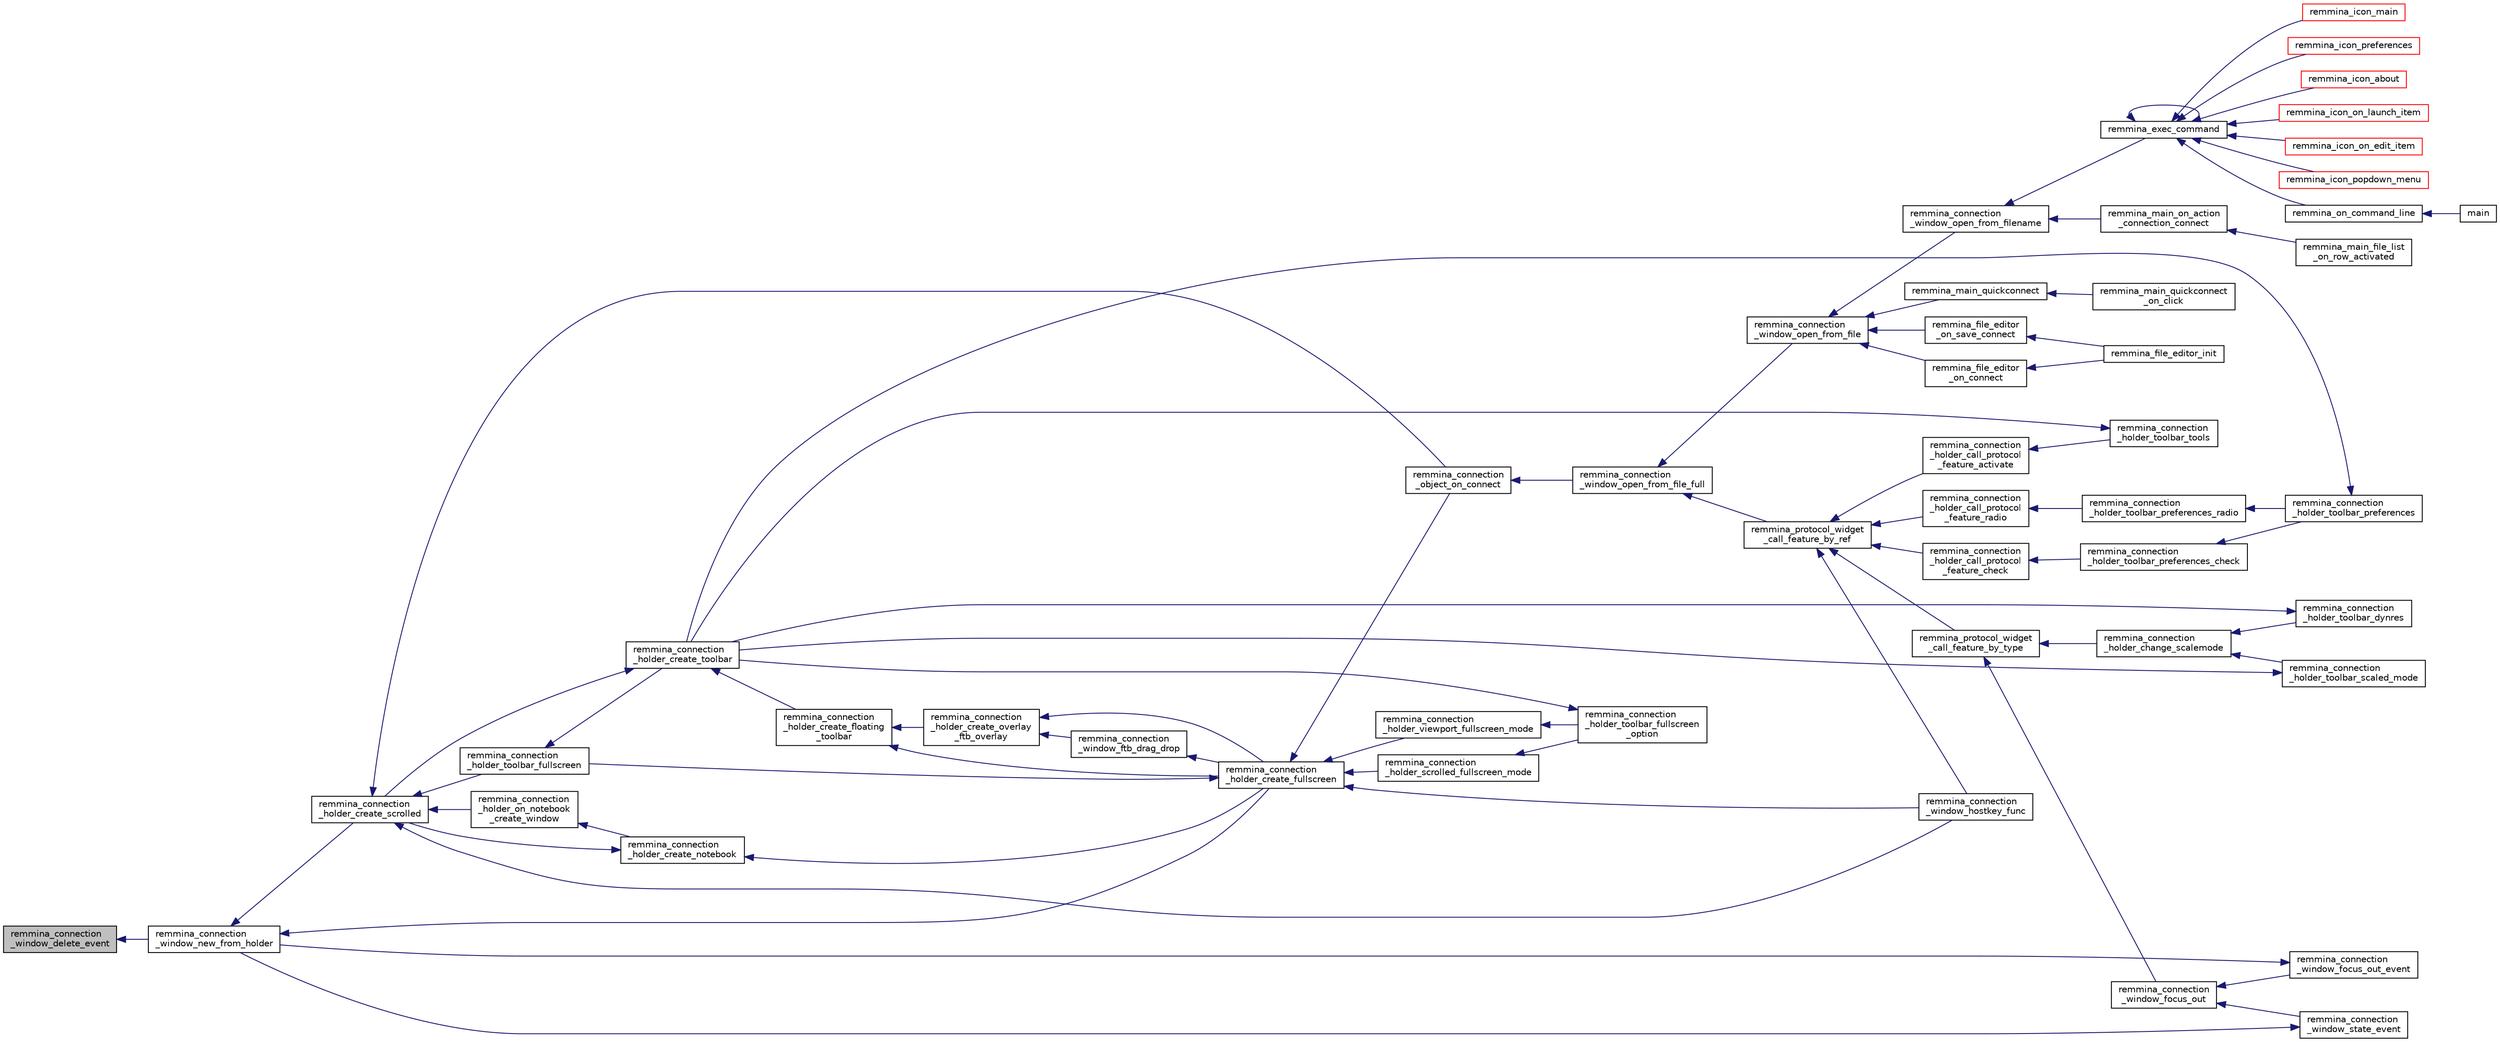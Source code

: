 digraph "remmina_connection_window_delete_event"
{
  edge [fontname="Helvetica",fontsize="10",labelfontname="Helvetica",labelfontsize="10"];
  node [fontname="Helvetica",fontsize="10",shape=record];
  rankdir="LR";
  Node12389 [label="remmina_connection\l_window_delete_event",height=0.2,width=0.4,color="black", fillcolor="grey75", style="filled", fontcolor="black"];
  Node12389 -> Node12390 [dir="back",color="midnightblue",fontsize="10",style="solid",fontname="Helvetica"];
  Node12390 [label="remmina_connection\l_window_new_from_holder",height=0.2,width=0.4,color="black", fillcolor="white", style="filled",URL="$remmina__connection__window_8c.html#a0ff4775a640861c11f2bc9f4e4680ed5"];
  Node12390 -> Node12391 [dir="back",color="midnightblue",fontsize="10",style="solid",fontname="Helvetica"];
  Node12391 [label="remmina_connection\l_holder_create_scrolled",height=0.2,width=0.4,color="black", fillcolor="white", style="filled",URL="$remmina__connection__window_8c.html#a57b3656c37df65d276ddd50a16906dc7"];
  Node12391 -> Node12392 [dir="back",color="midnightblue",fontsize="10",style="solid",fontname="Helvetica"];
  Node12392 [label="remmina_connection\l_holder_toolbar_fullscreen",height=0.2,width=0.4,color="black", fillcolor="white", style="filled",URL="$remmina__connection__window_8c.html#a02ac20f50f1b7b816bd7208127efdbee"];
  Node12392 -> Node12393 [dir="back",color="midnightblue",fontsize="10",style="solid",fontname="Helvetica"];
  Node12393 [label="remmina_connection\l_holder_create_toolbar",height=0.2,width=0.4,color="black", fillcolor="white", style="filled",URL="$remmina__connection__window_8c.html#af8138da72278e9e9000276e08a6fd984"];
  Node12393 -> Node12394 [dir="back",color="midnightblue",fontsize="10",style="solid",fontname="Helvetica"];
  Node12394 [label="remmina_connection\l_holder_create_floating\l_toolbar",height=0.2,width=0.4,color="black", fillcolor="white", style="filled",URL="$remmina__connection__window_8c.html#a967dca6c1876afc3e6bcb763f9709d43"];
  Node12394 -> Node12395 [dir="back",color="midnightblue",fontsize="10",style="solid",fontname="Helvetica"];
  Node12395 [label="remmina_connection\l_holder_create_overlay\l_ftb_overlay",height=0.2,width=0.4,color="black", fillcolor="white", style="filled",URL="$remmina__connection__window_8c.html#ab2edcb806312b3367c70fbb13c383ae0"];
  Node12395 -> Node12396 [dir="back",color="midnightblue",fontsize="10",style="solid",fontname="Helvetica"];
  Node12396 [label="remmina_connection\l_window_ftb_drag_drop",height=0.2,width=0.4,color="black", fillcolor="white", style="filled",URL="$remmina__connection__window_8c.html#a15c9b2bd929f8f2bb64d0bb6fa60f067"];
  Node12396 -> Node12397 [dir="back",color="midnightblue",fontsize="10",style="solid",fontname="Helvetica"];
  Node12397 [label="remmina_connection\l_holder_create_fullscreen",height=0.2,width=0.4,color="black", fillcolor="white", style="filled",URL="$remmina__connection__window_8c.html#ae67ca4d276339723c1ff87fc224eaccf"];
  Node12397 -> Node12392 [dir="back",color="midnightblue",fontsize="10",style="solid",fontname="Helvetica"];
  Node12397 -> Node12398 [dir="back",color="midnightblue",fontsize="10",style="solid",fontname="Helvetica"];
  Node12398 [label="remmina_connection\l_holder_viewport_fullscreen_mode",height=0.2,width=0.4,color="black", fillcolor="white", style="filled",URL="$remmina__connection__window_8c.html#a0e99d0ff8c39f2c6de508eee9ef498c5"];
  Node12398 -> Node12399 [dir="back",color="midnightblue",fontsize="10",style="solid",fontname="Helvetica"];
  Node12399 [label="remmina_connection\l_holder_toolbar_fullscreen\l_option",height=0.2,width=0.4,color="black", fillcolor="white", style="filled",URL="$remmina__connection__window_8c.html#a1415cdcbed0e6fe9a7978586bf132207"];
  Node12399 -> Node12393 [dir="back",color="midnightblue",fontsize="10",style="solid",fontname="Helvetica"];
  Node12397 -> Node12400 [dir="back",color="midnightblue",fontsize="10",style="solid",fontname="Helvetica"];
  Node12400 [label="remmina_connection\l_holder_scrolled_fullscreen_mode",height=0.2,width=0.4,color="black", fillcolor="white", style="filled",URL="$remmina__connection__window_8c.html#aa25cae5c0e15e13b817b925e42a044a9"];
  Node12400 -> Node12399 [dir="back",color="midnightblue",fontsize="10",style="solid",fontname="Helvetica"];
  Node12397 -> Node12401 [dir="back",color="midnightblue",fontsize="10",style="solid",fontname="Helvetica"];
  Node12401 [label="remmina_connection\l_window_hostkey_func",height=0.2,width=0.4,color="black", fillcolor="white", style="filled",URL="$remmina__connection__window_8c.html#abef663d930076deb3105f86dabe2a9c3"];
  Node12397 -> Node12402 [dir="back",color="midnightblue",fontsize="10",style="solid",fontname="Helvetica"];
  Node12402 [label="remmina_connection\l_object_on_connect",height=0.2,width=0.4,color="black", fillcolor="white", style="filled",URL="$remmina__connection__window_8c.html#a0ad685a873ecef95ec13caba17e0c22e"];
  Node12402 -> Node12403 [dir="back",color="midnightblue",fontsize="10",style="solid",fontname="Helvetica"];
  Node12403 [label="remmina_connection\l_window_open_from_file_full",height=0.2,width=0.4,color="black", fillcolor="white", style="filled",URL="$remmina__connection__window_8h.html#adbf2b670ca3bae96a99cb0b36021a961"];
  Node12403 -> Node12404 [dir="back",color="midnightblue",fontsize="10",style="solid",fontname="Helvetica"];
  Node12404 [label="remmina_connection\l_window_open_from_file",height=0.2,width=0.4,color="black", fillcolor="white", style="filled",URL="$remmina__connection__window_8h.html#a1c7f722a89609523cc4de079cc82f23c"];
  Node12404 -> Node12405 [dir="back",color="midnightblue",fontsize="10",style="solid",fontname="Helvetica"];
  Node12405 [label="remmina_connection\l_window_open_from_filename",height=0.2,width=0.4,color="black", fillcolor="white", style="filled",URL="$remmina__connection__window_8h.html#ab0ed27ef360efc7d92906cbabf9da5db"];
  Node12405 -> Node12406 [dir="back",color="midnightblue",fontsize="10",style="solid",fontname="Helvetica"];
  Node12406 [label="remmina_exec_command",height=0.2,width=0.4,color="black", fillcolor="white", style="filled",URL="$remmina__exec_8h.html#a424cabdcff647797061e7482049d62a7"];
  Node12406 -> Node12407 [dir="back",color="midnightblue",fontsize="10",style="solid",fontname="Helvetica"];
  Node12407 [label="remmina_on_command_line",height=0.2,width=0.4,color="black", fillcolor="white", style="filled",URL="$remmina_8c.html#aeb286fc5bd52ab5382ab8cb495dc2914"];
  Node12407 -> Node12408 [dir="back",color="midnightblue",fontsize="10",style="solid",fontname="Helvetica"];
  Node12408 [label="main",height=0.2,width=0.4,color="black", fillcolor="white", style="filled",URL="$remmina_8c.html#a0ddf1224851353fc92bfbff6f499fa97"];
  Node12406 -> Node12406 [dir="back",color="midnightblue",fontsize="10",style="solid",fontname="Helvetica"];
  Node12406 -> Node12409 [dir="back",color="midnightblue",fontsize="10",style="solid",fontname="Helvetica"];
  Node12409 [label="remmina_icon_main",height=0.2,width=0.4,color="red", fillcolor="white", style="filled",URL="$remmina__icon_8c.html#a920476110ab6410c8fc8cf734109e497"];
  Node12406 -> Node12420 [dir="back",color="midnightblue",fontsize="10",style="solid",fontname="Helvetica"];
  Node12420 [label="remmina_icon_preferences",height=0.2,width=0.4,color="red", fillcolor="white", style="filled",URL="$remmina__icon_8c.html#ad3b0e3d12e4854eae05b1afea19da404"];
  Node12406 -> Node12421 [dir="back",color="midnightblue",fontsize="10",style="solid",fontname="Helvetica"];
  Node12421 [label="remmina_icon_about",height=0.2,width=0.4,color="red", fillcolor="white", style="filled",URL="$remmina__icon_8c.html#a5cdf1958ef01e49889bcee2e90e2cf71"];
  Node12406 -> Node12422 [dir="back",color="midnightblue",fontsize="10",style="solid",fontname="Helvetica"];
  Node12422 [label="remmina_icon_on_launch_item",height=0.2,width=0.4,color="red", fillcolor="white", style="filled",URL="$remmina__icon_8c.html#ad1699688680e12abcfd5c74dd2f76d83"];
  Node12406 -> Node12425 [dir="back",color="midnightblue",fontsize="10",style="solid",fontname="Helvetica"];
  Node12425 [label="remmina_icon_on_edit_item",height=0.2,width=0.4,color="red", fillcolor="white", style="filled",URL="$remmina__icon_8c.html#af8708120906a8dc41a7998ebf9ecd129"];
  Node12406 -> Node12426 [dir="back",color="midnightblue",fontsize="10",style="solid",fontname="Helvetica"];
  Node12426 [label="remmina_icon_popdown_menu",height=0.2,width=0.4,color="red", fillcolor="white", style="filled",URL="$remmina__icon_8c.html#a444be76e3c3a065279c5f9abc7fae833"];
  Node12405 -> Node12427 [dir="back",color="midnightblue",fontsize="10",style="solid",fontname="Helvetica"];
  Node12427 [label="remmina_main_on_action\l_connection_connect",height=0.2,width=0.4,color="black", fillcolor="white", style="filled",URL="$remmina__main_8c.html#ae023d1cb099a4f7bee79f13760566cbf"];
  Node12427 -> Node12428 [dir="back",color="midnightblue",fontsize="10",style="solid",fontname="Helvetica"];
  Node12428 [label="remmina_main_file_list\l_on_row_activated",height=0.2,width=0.4,color="black", fillcolor="white", style="filled",URL="$remmina__main_8c.html#aba1a89a2400c5cc8373c6bd34602ac10"];
  Node12404 -> Node12429 [dir="back",color="midnightblue",fontsize="10",style="solid",fontname="Helvetica"];
  Node12429 [label="remmina_file_editor\l_on_connect",height=0.2,width=0.4,color="black", fillcolor="white", style="filled",URL="$remmina__file__editor_8c.html#a73b8581fd1fd77532b748d91a2951f25"];
  Node12429 -> Node12413 [dir="back",color="midnightblue",fontsize="10",style="solid",fontname="Helvetica"];
  Node12413 [label="remmina_file_editor_init",height=0.2,width=0.4,color="black", fillcolor="white", style="filled",URL="$remmina__file__editor_8c.html#a9afd8d41c66f547320930eb331f3124d"];
  Node12404 -> Node12414 [dir="back",color="midnightblue",fontsize="10",style="solid",fontname="Helvetica"];
  Node12414 [label="remmina_file_editor\l_on_save_connect",height=0.2,width=0.4,color="black", fillcolor="white", style="filled",URL="$remmina__file__editor_8c.html#a57224f3f69f04f398de563b71be6b18e"];
  Node12414 -> Node12413 [dir="back",color="midnightblue",fontsize="10",style="solid",fontname="Helvetica"];
  Node12404 -> Node12430 [dir="back",color="midnightblue",fontsize="10",style="solid",fontname="Helvetica"];
  Node12430 [label="remmina_main_quickconnect",height=0.2,width=0.4,color="black", fillcolor="white", style="filled",URL="$remmina__main_8c.html#a802458852abacebfb16f1f4295806a01"];
  Node12430 -> Node12431 [dir="back",color="midnightblue",fontsize="10",style="solid",fontname="Helvetica"];
  Node12431 [label="remmina_main_quickconnect\l_on_click",height=0.2,width=0.4,color="black", fillcolor="white", style="filled",URL="$remmina__main_8c.html#a210e9e04c7c97cc86412044de31f659d"];
  Node12403 -> Node12432 [dir="back",color="midnightblue",fontsize="10",style="solid",fontname="Helvetica"];
  Node12432 [label="remmina_protocol_widget\l_call_feature_by_ref",height=0.2,width=0.4,color="black", fillcolor="white", style="filled",URL="$remmina__protocol__widget_8h.html#a605b69a9aa4393024369cc5070488692"];
  Node12432 -> Node12433 [dir="back",color="midnightblue",fontsize="10",style="solid",fontname="Helvetica"];
  Node12433 [label="remmina_connection\l_holder_call_protocol\l_feature_radio",height=0.2,width=0.4,color="black", fillcolor="white", style="filled",URL="$remmina__connection__window_8c.html#a86280cb973101817f7410af393bc2f98"];
  Node12433 -> Node12434 [dir="back",color="midnightblue",fontsize="10",style="solid",fontname="Helvetica"];
  Node12434 [label="remmina_connection\l_holder_toolbar_preferences_radio",height=0.2,width=0.4,color="black", fillcolor="white", style="filled",URL="$remmina__connection__window_8c.html#a1ddab4aacc284c606ab237eae9c0b5a9"];
  Node12434 -> Node12435 [dir="back",color="midnightblue",fontsize="10",style="solid",fontname="Helvetica"];
  Node12435 [label="remmina_connection\l_holder_toolbar_preferences",height=0.2,width=0.4,color="black", fillcolor="white", style="filled",URL="$remmina__connection__window_8c.html#a78ec7d6e66d6e6569c1a9a0230c74bc8"];
  Node12435 -> Node12393 [dir="back",color="midnightblue",fontsize="10",style="solid",fontname="Helvetica"];
  Node12432 -> Node12436 [dir="back",color="midnightblue",fontsize="10",style="solid",fontname="Helvetica"];
  Node12436 [label="remmina_connection\l_holder_call_protocol\l_feature_check",height=0.2,width=0.4,color="black", fillcolor="white", style="filled",URL="$remmina__connection__window_8c.html#a8d924ded7fe147df8b5f113e2fb1d6e7"];
  Node12436 -> Node12437 [dir="back",color="midnightblue",fontsize="10",style="solid",fontname="Helvetica"];
  Node12437 [label="remmina_connection\l_holder_toolbar_preferences_check",height=0.2,width=0.4,color="black", fillcolor="white", style="filled",URL="$remmina__connection__window_8c.html#ada0dce340f5f1484c496a2357e8a2c69"];
  Node12437 -> Node12435 [dir="back",color="midnightblue",fontsize="10",style="solid",fontname="Helvetica"];
  Node12432 -> Node12438 [dir="back",color="midnightblue",fontsize="10",style="solid",fontname="Helvetica"];
  Node12438 [label="remmina_connection\l_holder_call_protocol\l_feature_activate",height=0.2,width=0.4,color="black", fillcolor="white", style="filled",URL="$remmina__connection__window_8c.html#a4507b43c6fd10bc68d9512c6b253a552"];
  Node12438 -> Node12439 [dir="back",color="midnightblue",fontsize="10",style="solid",fontname="Helvetica"];
  Node12439 [label="remmina_connection\l_holder_toolbar_tools",height=0.2,width=0.4,color="black", fillcolor="white", style="filled",URL="$remmina__connection__window_8c.html#a51cc0b2274049920f67c71047bd76213"];
  Node12439 -> Node12393 [dir="back",color="midnightblue",fontsize="10",style="solid",fontname="Helvetica"];
  Node12432 -> Node12401 [dir="back",color="midnightblue",fontsize="10",style="solid",fontname="Helvetica"];
  Node12432 -> Node12440 [dir="back",color="midnightblue",fontsize="10",style="solid",fontname="Helvetica"];
  Node12440 [label="remmina_protocol_widget\l_call_feature_by_type",height=0.2,width=0.4,color="black", fillcolor="white", style="filled",URL="$remmina__protocol__widget_8h.html#a6a630e96e5b914d60d678ae8eaad4cd9"];
  Node12440 -> Node12441 [dir="back",color="midnightblue",fontsize="10",style="solid",fontname="Helvetica"];
  Node12441 [label="remmina_connection\l_holder_change_scalemode",height=0.2,width=0.4,color="black", fillcolor="white", style="filled",URL="$remmina__connection__window_8c.html#a5565ebedf82eb9f2d54b7f447b4c930e"];
  Node12441 -> Node12442 [dir="back",color="midnightblue",fontsize="10",style="solid",fontname="Helvetica"];
  Node12442 [label="remmina_connection\l_holder_toolbar_dynres",height=0.2,width=0.4,color="black", fillcolor="white", style="filled",URL="$remmina__connection__window_8c.html#a576e3800c7371f63b27e3832848ac4e5"];
  Node12442 -> Node12393 [dir="back",color="midnightblue",fontsize="10",style="solid",fontname="Helvetica"];
  Node12441 -> Node12443 [dir="back",color="midnightblue",fontsize="10",style="solid",fontname="Helvetica"];
  Node12443 [label="remmina_connection\l_holder_toolbar_scaled_mode",height=0.2,width=0.4,color="black", fillcolor="white", style="filled",URL="$remmina__connection__window_8c.html#ad6136dd7c0867a5a5f1c0b0645632ee4"];
  Node12443 -> Node12393 [dir="back",color="midnightblue",fontsize="10",style="solid",fontname="Helvetica"];
  Node12440 -> Node12444 [dir="back",color="midnightblue",fontsize="10",style="solid",fontname="Helvetica"];
  Node12444 [label="remmina_connection\l_window_focus_out",height=0.2,width=0.4,color="black", fillcolor="white", style="filled",URL="$remmina__connection__window_8c.html#a8c242e0a7ee57ed79099c330d696b43f"];
  Node12444 -> Node12445 [dir="back",color="midnightblue",fontsize="10",style="solid",fontname="Helvetica"];
  Node12445 [label="remmina_connection\l_window_focus_out_event",height=0.2,width=0.4,color="black", fillcolor="white", style="filled",URL="$remmina__connection__window_8c.html#a539828a1dd435bee083d82136691176c"];
  Node12445 -> Node12390 [dir="back",color="midnightblue",fontsize="10",style="solid",fontname="Helvetica"];
  Node12444 -> Node12446 [dir="back",color="midnightblue",fontsize="10",style="solid",fontname="Helvetica"];
  Node12446 [label="remmina_connection\l_window_state_event",height=0.2,width=0.4,color="black", fillcolor="white", style="filled",URL="$remmina__connection__window_8c.html#a174d5b1e983a96c98aae2e8078f462bd"];
  Node12446 -> Node12390 [dir="back",color="midnightblue",fontsize="10",style="solid",fontname="Helvetica"];
  Node12395 -> Node12397 [dir="back",color="midnightblue",fontsize="10",style="solid",fontname="Helvetica"];
  Node12394 -> Node12397 [dir="back",color="midnightblue",fontsize="10",style="solid",fontname="Helvetica"];
  Node12393 -> Node12391 [dir="back",color="midnightblue",fontsize="10",style="solid",fontname="Helvetica"];
  Node12391 -> Node12447 [dir="back",color="midnightblue",fontsize="10",style="solid",fontname="Helvetica"];
  Node12447 [label="remmina_connection\l_holder_on_notebook\l_create_window",height=0.2,width=0.4,color="black", fillcolor="white", style="filled",URL="$remmina__connection__window_8c.html#a2f5fc595c1aad851962aa58e2009bcce"];
  Node12447 -> Node12448 [dir="back",color="midnightblue",fontsize="10",style="solid",fontname="Helvetica"];
  Node12448 [label="remmina_connection\l_holder_create_notebook",height=0.2,width=0.4,color="black", fillcolor="white", style="filled",URL="$remmina__connection__window_8c.html#ae616dc409c5775dc73d9a83c1f081705"];
  Node12448 -> Node12391 [dir="back",color="midnightblue",fontsize="10",style="solid",fontname="Helvetica"];
  Node12448 -> Node12397 [dir="back",color="midnightblue",fontsize="10",style="solid",fontname="Helvetica"];
  Node12391 -> Node12401 [dir="back",color="midnightblue",fontsize="10",style="solid",fontname="Helvetica"];
  Node12391 -> Node12402 [dir="back",color="midnightblue",fontsize="10",style="solid",fontname="Helvetica"];
  Node12390 -> Node12397 [dir="back",color="midnightblue",fontsize="10",style="solid",fontname="Helvetica"];
}
